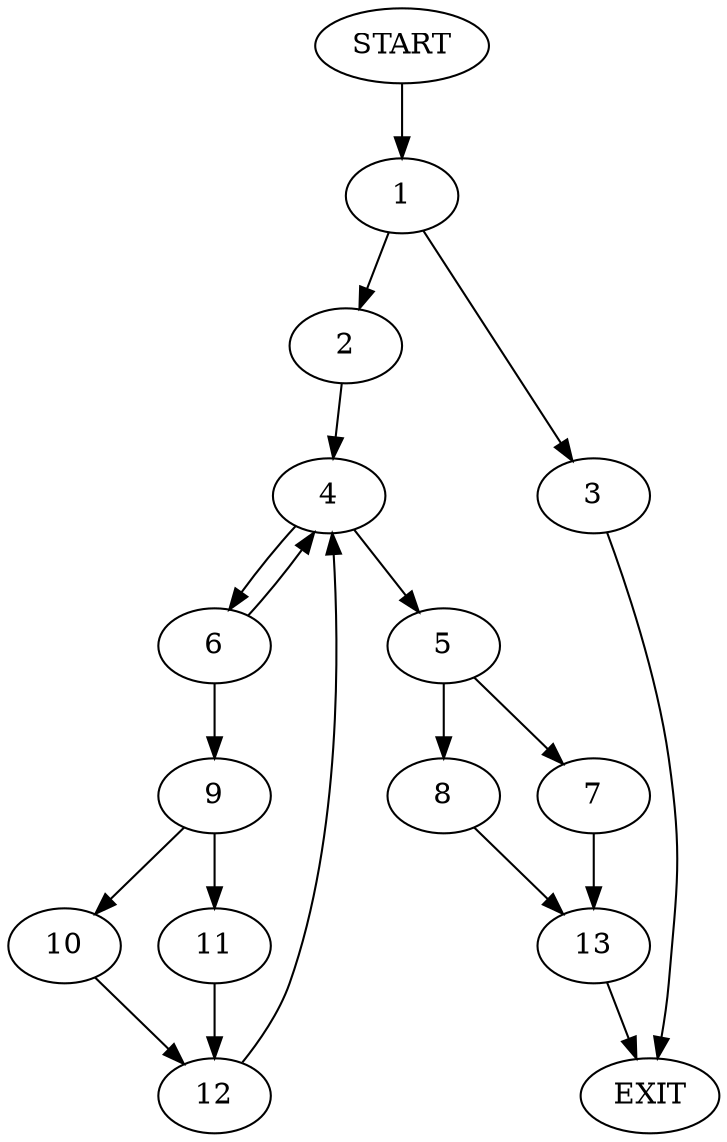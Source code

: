 digraph {
0 [label="START"]
14 [label="EXIT"]
0 -> 1
1 -> 2
1 -> 3
3 -> 14
2 -> 4
4 -> 5
4 -> 6
5 -> 7
5 -> 8
6 -> 9
6 -> 4
9 -> 10
9 -> 11
11 -> 12
10 -> 12
12 -> 4
8 -> 13
7 -> 13
13 -> 14
}
